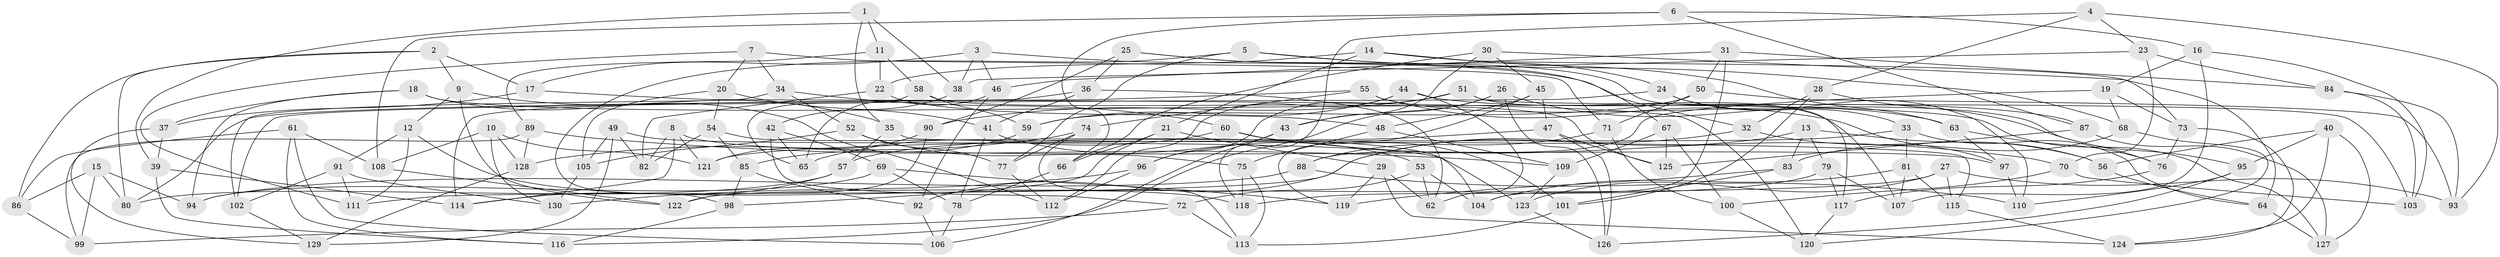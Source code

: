 // Generated by graph-tools (version 1.1) at 2025/50/03/09/25 03:50:53]
// undirected, 130 vertices, 260 edges
graph export_dot {
graph [start="1"]
  node [color=gray90,style=filled];
  1;
  2;
  3;
  4;
  5;
  6;
  7;
  8;
  9;
  10;
  11;
  12;
  13;
  14;
  15;
  16;
  17;
  18;
  19;
  20;
  21;
  22;
  23;
  24;
  25;
  26;
  27;
  28;
  29;
  30;
  31;
  32;
  33;
  34;
  35;
  36;
  37;
  38;
  39;
  40;
  41;
  42;
  43;
  44;
  45;
  46;
  47;
  48;
  49;
  50;
  51;
  52;
  53;
  54;
  55;
  56;
  57;
  58;
  59;
  60;
  61;
  62;
  63;
  64;
  65;
  66;
  67;
  68;
  69;
  70;
  71;
  72;
  73;
  74;
  75;
  76;
  77;
  78;
  79;
  80;
  81;
  82;
  83;
  84;
  85;
  86;
  87;
  88;
  89;
  90;
  91;
  92;
  93;
  94;
  95;
  96;
  97;
  98;
  99;
  100;
  101;
  102;
  103;
  104;
  105;
  106;
  107;
  108;
  109;
  110;
  111;
  112;
  113;
  114;
  115;
  116;
  117;
  118;
  119;
  120;
  121;
  122;
  123;
  124;
  125;
  126;
  127;
  128;
  129;
  130;
  1 -- 35;
  1 -- 39;
  1 -- 11;
  1 -- 38;
  2 -- 80;
  2 -- 86;
  2 -- 9;
  2 -- 17;
  3 -- 17;
  3 -- 32;
  3 -- 46;
  3 -- 38;
  4 -- 28;
  4 -- 93;
  4 -- 118;
  4 -- 23;
  5 -- 24;
  5 -- 68;
  5 -- 77;
  5 -- 98;
  6 -- 16;
  6 -- 66;
  6 -- 108;
  6 -- 87;
  7 -- 111;
  7 -- 20;
  7 -- 71;
  7 -- 34;
  8 -- 121;
  8 -- 114;
  8 -- 82;
  8 -- 97;
  9 -- 122;
  9 -- 35;
  9 -- 12;
  10 -- 130;
  10 -- 108;
  10 -- 128;
  10 -- 121;
  11 -- 22;
  11 -- 89;
  11 -- 58;
  12 -- 118;
  12 -- 91;
  12 -- 111;
  13 -- 111;
  13 -- 79;
  13 -- 56;
  13 -- 83;
  14 -- 22;
  14 -- 21;
  14 -- 63;
  14 -- 64;
  15 -- 80;
  15 -- 94;
  15 -- 99;
  15 -- 86;
  16 -- 19;
  16 -- 107;
  16 -- 103;
  17 -- 120;
  17 -- 37;
  18 -- 112;
  18 -- 37;
  18 -- 94;
  18 -- 127;
  19 -- 88;
  19 -- 68;
  19 -- 73;
  20 -- 54;
  20 -- 105;
  20 -- 41;
  21 -- 98;
  21 -- 66;
  21 -- 29;
  22 -- 82;
  22 -- 48;
  23 -- 84;
  23 -- 70;
  23 -- 38;
  24 -- 102;
  24 -- 33;
  24 -- 110;
  25 -- 117;
  25 -- 90;
  25 -- 36;
  25 -- 67;
  26 -- 63;
  26 -- 43;
  26 -- 116;
  26 -- 126;
  27 -- 93;
  27 -- 115;
  27 -- 123;
  27 -- 122;
  28 -- 76;
  28 -- 101;
  28 -- 32;
  29 -- 124;
  29 -- 62;
  29 -- 119;
  30 -- 45;
  30 -- 66;
  30 -- 43;
  30 -- 73;
  31 -- 46;
  31 -- 104;
  31 -- 84;
  31 -- 50;
  32 -- 56;
  32 -- 92;
  33 -- 81;
  33 -- 121;
  33 -- 64;
  34 -- 60;
  34 -- 52;
  34 -- 102;
  35 -- 115;
  35 -- 57;
  36 -- 41;
  36 -- 62;
  36 -- 114;
  37 -- 39;
  37 -- 129;
  38 -- 42;
  39 -- 114;
  39 -- 116;
  40 -- 56;
  40 -- 95;
  40 -- 127;
  40 -- 124;
  41 -- 53;
  41 -- 78;
  42 -- 65;
  42 -- 72;
  42 -- 69;
  43 -- 106;
  43 -- 96;
  44 -- 62;
  44 -- 59;
  44 -- 112;
  44 -- 87;
  45 -- 119;
  45 -- 48;
  45 -- 47;
  46 -- 92;
  46 -- 65;
  47 -- 125;
  47 -- 57;
  47 -- 126;
  48 -- 109;
  48 -- 75;
  49 -- 129;
  49 -- 82;
  49 -- 105;
  49 -- 123;
  50 -- 71;
  50 -- 93;
  50 -- 59;
  51 -- 103;
  51 -- 107;
  51 -- 96;
  51 -- 90;
  52 -- 105;
  52 -- 77;
  52 -- 75;
  53 -- 62;
  53 -- 104;
  53 -- 72;
  54 -- 85;
  54 -- 104;
  54 -- 82;
  55 -- 95;
  55 -- 80;
  55 -- 97;
  55 -- 74;
  56 -- 64;
  57 -- 80;
  57 -- 114;
  58 -- 59;
  58 -- 65;
  58 -- 125;
  59 -- 85;
  60 -- 65;
  60 -- 101;
  60 -- 70;
  61 -- 116;
  61 -- 86;
  61 -- 108;
  61 -- 106;
  63 -- 76;
  63 -- 97;
  64 -- 127;
  66 -- 78;
  67 -- 109;
  67 -- 125;
  67 -- 100;
  68 -- 120;
  68 -- 83;
  69 -- 119;
  69 -- 78;
  69 -- 94;
  70 -- 100;
  70 -- 103;
  71 -- 100;
  71 -- 88;
  72 -- 99;
  72 -- 113;
  73 -- 124;
  73 -- 76;
  74 -- 128;
  74 -- 113;
  74 -- 77;
  75 -- 113;
  75 -- 118;
  76 -- 117;
  77 -- 112;
  78 -- 106;
  79 -- 117;
  79 -- 118;
  79 -- 107;
  81 -- 104;
  81 -- 107;
  81 -- 115;
  83 -- 119;
  83 -- 101;
  84 -- 103;
  84 -- 93;
  85 -- 98;
  85 -- 92;
  86 -- 99;
  87 -- 127;
  87 -- 125;
  88 -- 94;
  88 -- 110;
  89 -- 99;
  89 -- 109;
  89 -- 128;
  90 -- 121;
  90 -- 122;
  91 -- 130;
  91 -- 111;
  91 -- 102;
  92 -- 106;
  95 -- 126;
  95 -- 110;
  96 -- 130;
  96 -- 112;
  97 -- 110;
  98 -- 116;
  100 -- 120;
  101 -- 113;
  102 -- 129;
  105 -- 130;
  108 -- 122;
  109 -- 123;
  115 -- 124;
  117 -- 120;
  123 -- 126;
  128 -- 129;
}
